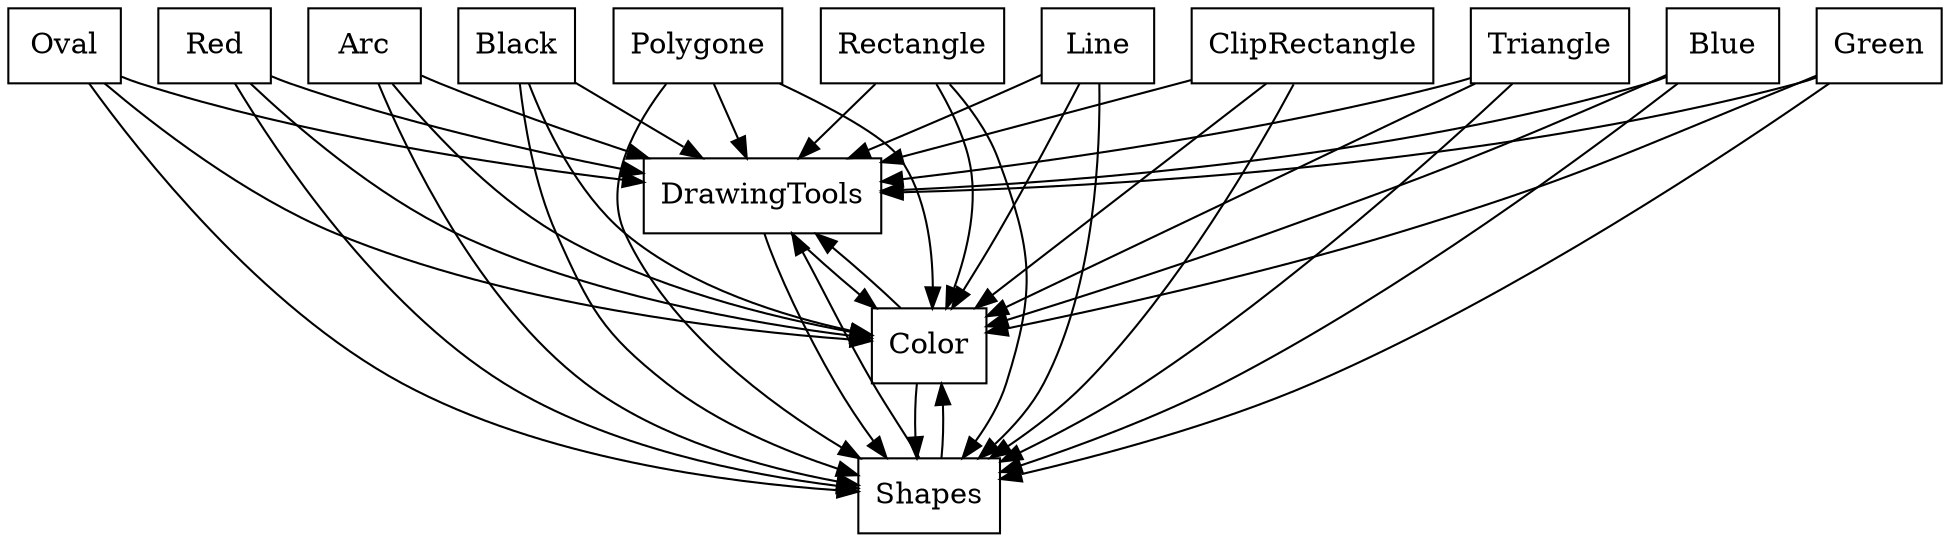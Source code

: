 digraph{
graph [rankdir=TB];
node [shape=box];
edge [arrowhead=normal];
0[label="Red",]
1[label="ClipRectangle",]
2[label="Arc",]
3[label="Black",]
4[label="DrawingTools",]
5[label="Oval",]
6[label="Polygone",]
7[label="Color",]
8[label="Triangle",]
9[label="Blue",]
10[label="Green",]
11[label="Shapes",]
12[label="Rectangle",]
13[label="Line",]
0->4[label="",]
0->7[label="",]
0->11[label="",]
1->4[label="",]
1->7[label="",]
1->11[label="",]
2->4[label="",]
2->7[label="",]
2->11[label="",]
3->4[label="",]
3->7[label="",]
3->11[label="",]
4->7[label="",]
4->11[label="",]
5->4[label="",]
5->7[label="",]
5->11[label="",]
6->4[label="",]
6->7[label="",]
6->11[label="",]
7->4[label="",]
7->11[label="",]
8->4[label="",]
8->7[label="",]
8->11[label="",]
9->4[label="",]
9->7[label="",]
9->11[label="",]
10->4[label="",]
10->7[label="",]
10->11[label="",]
11->4[label="",]
11->7[label="",]
12->4[label="",]
12->7[label="",]
12->11[label="",]
13->4[label="",]
13->7[label="",]
13->11[label="",]
}
